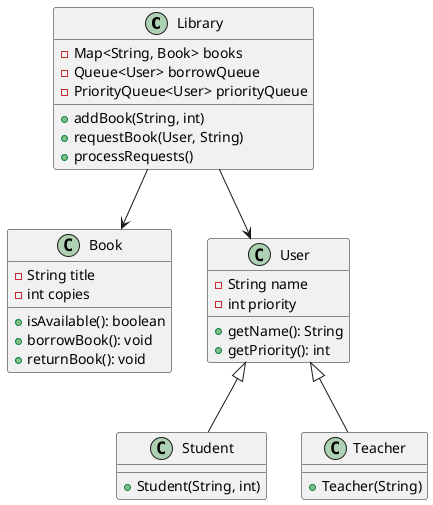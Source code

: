 @startuml
class Library {
    - Map<String, Book> books
    - Queue<User> borrowQueue
    - PriorityQueue<User> priorityQueue
    + addBook(String, int)
    + requestBook(User, String)
    + processRequests()
}

class Book {
    - String title
    - int copies
    + isAvailable(): boolean
    + borrowBook(): void
    + returnBook(): void
}

class User {
    - String name
    - int priority
    + getName(): String
    + getPriority(): int
}

class Student {
    + Student(String, int)
}

class Teacher {
    + Teacher(String)
}

Library --> Book
Library --> User
User <|-- Student
User <|-- Teacher
@enduml
